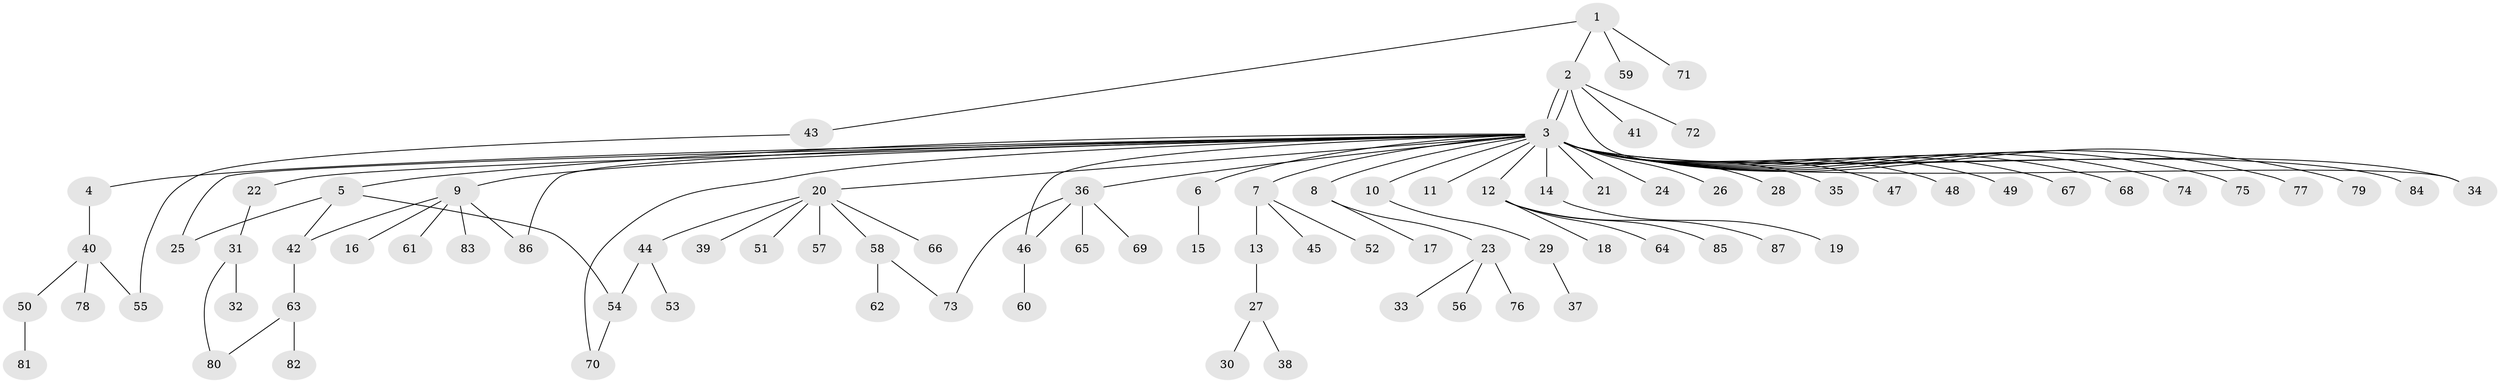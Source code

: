 // coarse degree distribution, {1: 0.7666666666666667, 2: 0.1, 4: 0.08333333333333333, 33: 0.016666666666666666, 6: 0.016666666666666666, 5: 0.016666666666666666}
// Generated by graph-tools (version 1.1) at 2025/51/03/04/25 21:51:27]
// undirected, 87 vertices, 97 edges
graph export_dot {
graph [start="1"]
  node [color=gray90,style=filled];
  1;
  2;
  3;
  4;
  5;
  6;
  7;
  8;
  9;
  10;
  11;
  12;
  13;
  14;
  15;
  16;
  17;
  18;
  19;
  20;
  21;
  22;
  23;
  24;
  25;
  26;
  27;
  28;
  29;
  30;
  31;
  32;
  33;
  34;
  35;
  36;
  37;
  38;
  39;
  40;
  41;
  42;
  43;
  44;
  45;
  46;
  47;
  48;
  49;
  50;
  51;
  52;
  53;
  54;
  55;
  56;
  57;
  58;
  59;
  60;
  61;
  62;
  63;
  64;
  65;
  66;
  67;
  68;
  69;
  70;
  71;
  72;
  73;
  74;
  75;
  76;
  77;
  78;
  79;
  80;
  81;
  82;
  83;
  84;
  85;
  86;
  87;
  1 -- 2;
  1 -- 43;
  1 -- 59;
  1 -- 71;
  2 -- 3;
  2 -- 3;
  2 -- 34;
  2 -- 41;
  2 -- 72;
  3 -- 4;
  3 -- 5;
  3 -- 6;
  3 -- 7;
  3 -- 8;
  3 -- 9;
  3 -- 10;
  3 -- 11;
  3 -- 12;
  3 -- 14;
  3 -- 20;
  3 -- 21;
  3 -- 22;
  3 -- 24;
  3 -- 25;
  3 -- 26;
  3 -- 28;
  3 -- 34;
  3 -- 35;
  3 -- 36;
  3 -- 46;
  3 -- 47;
  3 -- 48;
  3 -- 49;
  3 -- 67;
  3 -- 68;
  3 -- 70;
  3 -- 74;
  3 -- 75;
  3 -- 77;
  3 -- 79;
  3 -- 84;
  3 -- 86;
  4 -- 40;
  5 -- 25;
  5 -- 42;
  5 -- 54;
  6 -- 15;
  7 -- 13;
  7 -- 45;
  7 -- 52;
  8 -- 17;
  8 -- 23;
  9 -- 16;
  9 -- 42;
  9 -- 61;
  9 -- 83;
  9 -- 86;
  10 -- 29;
  12 -- 18;
  12 -- 64;
  12 -- 85;
  12 -- 87;
  13 -- 27;
  14 -- 19;
  20 -- 39;
  20 -- 44;
  20 -- 51;
  20 -- 57;
  20 -- 58;
  20 -- 66;
  22 -- 31;
  23 -- 33;
  23 -- 56;
  23 -- 76;
  27 -- 30;
  27 -- 38;
  29 -- 37;
  31 -- 32;
  31 -- 80;
  36 -- 46;
  36 -- 65;
  36 -- 69;
  36 -- 73;
  40 -- 50;
  40 -- 55;
  40 -- 78;
  42 -- 63;
  43 -- 55;
  44 -- 53;
  44 -- 54;
  46 -- 60;
  50 -- 81;
  54 -- 70;
  58 -- 62;
  58 -- 73;
  63 -- 80;
  63 -- 82;
}
